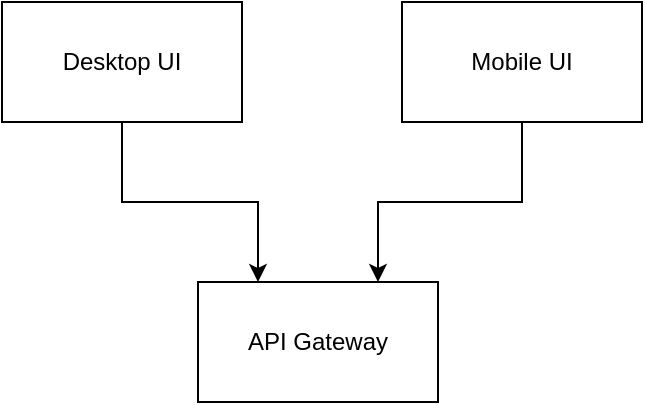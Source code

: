 <mxfile version="14.4.4" type="github">
  <diagram id="vnQc-Ibh3bxFLK3tPflv" name="Page-1">
    <mxGraphModel dx="868" dy="492" grid="1" gridSize="10" guides="1" tooltips="1" connect="1" arrows="1" fold="1" page="1" pageScale="1" pageWidth="850" pageHeight="1100" math="0" shadow="0">
      <root>
        <mxCell id="0" />
        <mxCell id="1" parent="0" />
        <mxCell id="9rL7f96wD4QYRrFU4fa1-5" value="" style="edgeStyle=orthogonalEdgeStyle;rounded=0;orthogonalLoop=1;jettySize=auto;html=1;entryX=0.25;entryY=0;entryDx=0;entryDy=0;" edge="1" parent="1" source="9rL7f96wD4QYRrFU4fa1-1" target="9rL7f96wD4QYRrFU4fa1-4">
          <mxGeometry relative="1" as="geometry" />
        </mxCell>
        <mxCell id="9rL7f96wD4QYRrFU4fa1-1" value="Desktop UI" style="rounded=0;whiteSpace=wrap;html=1;" vertex="1" parent="1">
          <mxGeometry x="360" y="230" width="120" height="60" as="geometry" />
        </mxCell>
        <mxCell id="9rL7f96wD4QYRrFU4fa1-9" value="" style="edgeStyle=orthogonalEdgeStyle;rounded=0;orthogonalLoop=1;jettySize=auto;html=1;entryX=0.75;entryY=0;entryDx=0;entryDy=0;" edge="1" parent="1" source="9rL7f96wD4QYRrFU4fa1-2" target="9rL7f96wD4QYRrFU4fa1-4">
          <mxGeometry relative="1" as="geometry">
            <mxPoint x="620" y="370" as="targetPoint" />
          </mxGeometry>
        </mxCell>
        <mxCell id="9rL7f96wD4QYRrFU4fa1-2" value="Mobile UI" style="whiteSpace=wrap;html=1;rounded=0;" vertex="1" parent="1">
          <mxGeometry x="560" y="230" width="120" height="60" as="geometry" />
        </mxCell>
        <mxCell id="9rL7f96wD4QYRrFU4fa1-4" value="API Gateway" style="whiteSpace=wrap;html=1;rounded=0;" vertex="1" parent="1">
          <mxGeometry x="458" y="370" width="120" height="60" as="geometry" />
        </mxCell>
      </root>
    </mxGraphModel>
  </diagram>
</mxfile>
